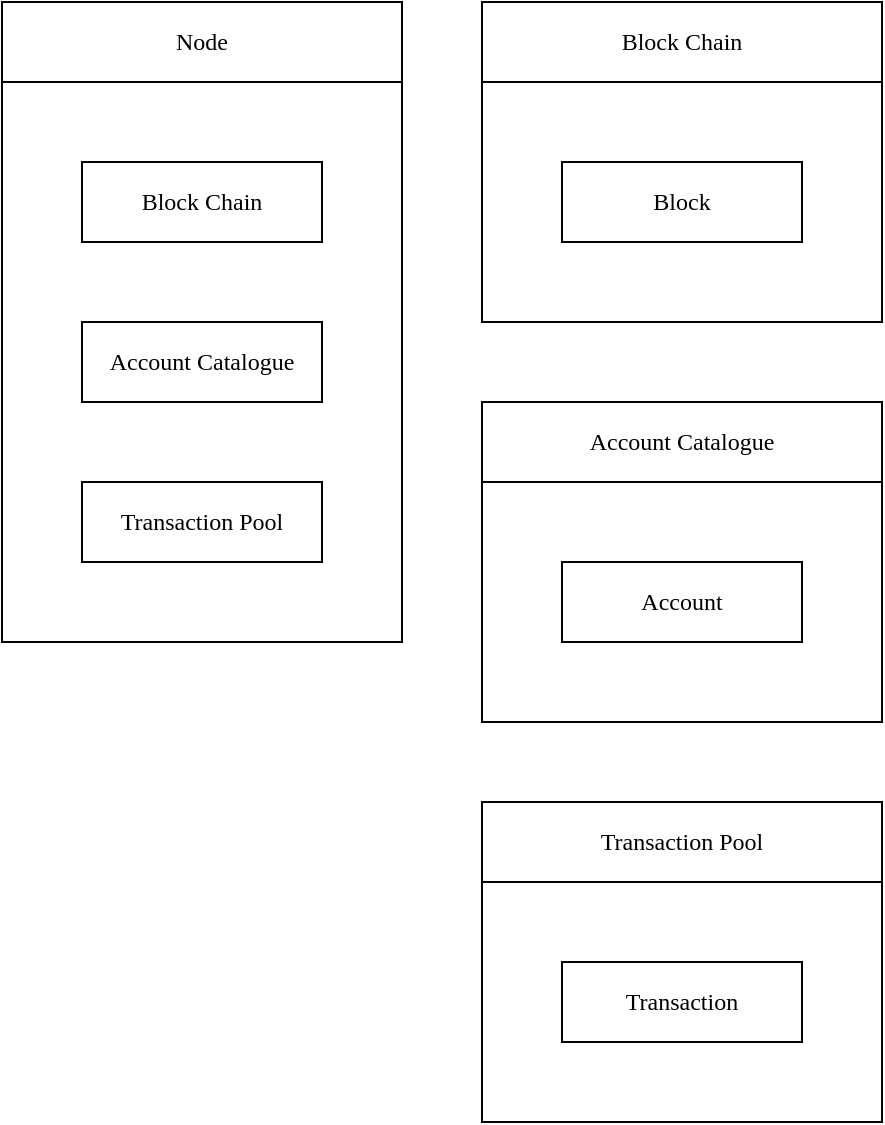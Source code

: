 <mxfile version="14.4.3" type="device"><diagram id="8uY6Llh9Rn0u2klO_NXK" name="Page-1"><mxGraphModel dx="1024" dy="592" grid="1" gridSize="10" guides="1" tooltips="1" connect="1" arrows="1" fold="1" page="1" pageScale="1" pageWidth="850" pageHeight="1100" math="0" shadow="0"><root><mxCell id="0"/><mxCell id="1" parent="0"/><mxCell id="tNHqW_k03IqUY9nx_upc-1" value="" style="rounded=0;whiteSpace=wrap;html=1;fontFamily=Roboto Mono;fontSource=https%3A%2F%2Ffonts.googleapis.com%2Fcss%3Ffamily%3DRoboto%2BMono;" vertex="1" parent="1"><mxGeometry x="280" y="480" width="200" height="120" as="geometry"/></mxCell><mxCell id="tNHqW_k03IqUY9nx_upc-2" value="" style="rounded=0;whiteSpace=wrap;html=1;fontFamily=Roboto Mono;fontSource=https%3A%2F%2Ffonts.googleapis.com%2Fcss%3Ffamily%3DRoboto%2BMono;" vertex="1" parent="1"><mxGeometry x="280" y="280" width="200" height="120" as="geometry"/></mxCell><mxCell id="tNHqW_k03IqUY9nx_upc-3" value="" style="rounded=0;whiteSpace=wrap;html=1;fontFamily=Roboto Mono;fontSource=https%3A%2F%2Ffonts.googleapis.com%2Fcss%3Ffamily%3DRoboto%2BMono;" vertex="1" parent="1"><mxGeometry x="280" y="80" width="200" height="120" as="geometry"/></mxCell><mxCell id="tNHqW_k03IqUY9nx_upc-4" value="" style="rounded=0;whiteSpace=wrap;html=1;fontFamily=Roboto Mono;fontSource=https%3A%2F%2Ffonts.googleapis.com%2Fcss%3Ffamily%3DRoboto%2BMono;" vertex="1" parent="1"><mxGeometry x="40" y="80" width="200" height="280" as="geometry"/></mxCell><mxCell id="tNHqW_k03IqUY9nx_upc-5" value="Node" style="rounded=0;whiteSpace=wrap;html=1;fontFamily=Roboto Mono;fontSource=https%3A%2F%2Ffonts.googleapis.com%2Fcss%3Ffamily%3DRoboto%2BMono;" vertex="1" parent="1"><mxGeometry x="40" y="40" width="200" height="40" as="geometry"/></mxCell><mxCell id="tNHqW_k03IqUY9nx_upc-6" value="Block Chain" style="rounded=0;whiteSpace=wrap;html=1;fontFamily=Roboto Mono;fontSource=https%3A%2F%2Ffonts.googleapis.com%2Fcss%3Ffamily%3DRoboto%2BMono;" vertex="1" parent="1"><mxGeometry x="80" y="120" width="120" height="40" as="geometry"/></mxCell><mxCell id="tNHqW_k03IqUY9nx_upc-7" value="Account Catalogue" style="rounded=0;whiteSpace=wrap;html=1;fontFamily=Roboto Mono;fontSource=https%3A%2F%2Ffonts.googleapis.com%2Fcss%3Ffamily%3DRoboto%2BMono;" vertex="1" parent="1"><mxGeometry x="80" y="200" width="120" height="40" as="geometry"/></mxCell><mxCell id="tNHqW_k03IqUY9nx_upc-8" value="Transaction Pool" style="rounded=0;whiteSpace=wrap;html=1;fontFamily=Roboto Mono;fontSource=https%3A%2F%2Ffonts.googleapis.com%2Fcss%3Ffamily%3DRoboto%2BMono;" vertex="1" parent="1"><mxGeometry x="80" y="280" width="120" height="40" as="geometry"/></mxCell><mxCell id="tNHqW_k03IqUY9nx_upc-9" value="Block Chain" style="rounded=0;whiteSpace=wrap;html=1;fontFamily=Roboto Mono;fontSource=https%3A%2F%2Ffonts.googleapis.com%2Fcss%3Ffamily%3DRoboto%2BMono;" vertex="1" parent="1"><mxGeometry x="280" y="40" width="200" height="40" as="geometry"/></mxCell><mxCell id="tNHqW_k03IqUY9nx_upc-10" value="Block" style="rounded=0;whiteSpace=wrap;html=1;fontFamily=Roboto Mono;fontSource=https%3A%2F%2Ffonts.googleapis.com%2Fcss%3Ffamily%3DRoboto%2BMono;" vertex="1" parent="1"><mxGeometry x="320" y="120" width="120" height="40" as="geometry"/></mxCell><mxCell id="tNHqW_k03IqUY9nx_upc-11" value="Account Catalogue" style="rounded=0;whiteSpace=wrap;html=1;fontFamily=Roboto Mono;fontSource=https%3A%2F%2Ffonts.googleapis.com%2Fcss%3Ffamily%3DRoboto%2BMono;" vertex="1" parent="1"><mxGeometry x="280" y="240" width="200" height="40" as="geometry"/></mxCell><mxCell id="tNHqW_k03IqUY9nx_upc-12" value="Transaction Pool" style="rounded=0;whiteSpace=wrap;html=1;fontFamily=Roboto Mono;fontSource=https%3A%2F%2Ffonts.googleapis.com%2Fcss%3Ffamily%3DRoboto%2BMono;" vertex="1" parent="1"><mxGeometry x="280" y="440" width="200" height="40" as="geometry"/></mxCell><mxCell id="tNHqW_k03IqUY9nx_upc-13" value="Account" style="rounded=0;whiteSpace=wrap;html=1;fontFamily=Roboto Mono;fontSource=https%3A%2F%2Ffonts.googleapis.com%2Fcss%3Ffamily%3DRoboto%2BMono;" vertex="1" parent="1"><mxGeometry x="320" y="320" width="120" height="40" as="geometry"/></mxCell><mxCell id="tNHqW_k03IqUY9nx_upc-14" value="Transaction" style="rounded=0;whiteSpace=wrap;html=1;fontFamily=Roboto Mono;fontSource=https%3A%2F%2Ffonts.googleapis.com%2Fcss%3Ffamily%3DRoboto%2BMono;" vertex="1" parent="1"><mxGeometry x="320" y="520" width="120" height="40" as="geometry"/></mxCell></root></mxGraphModel></diagram></mxfile>
